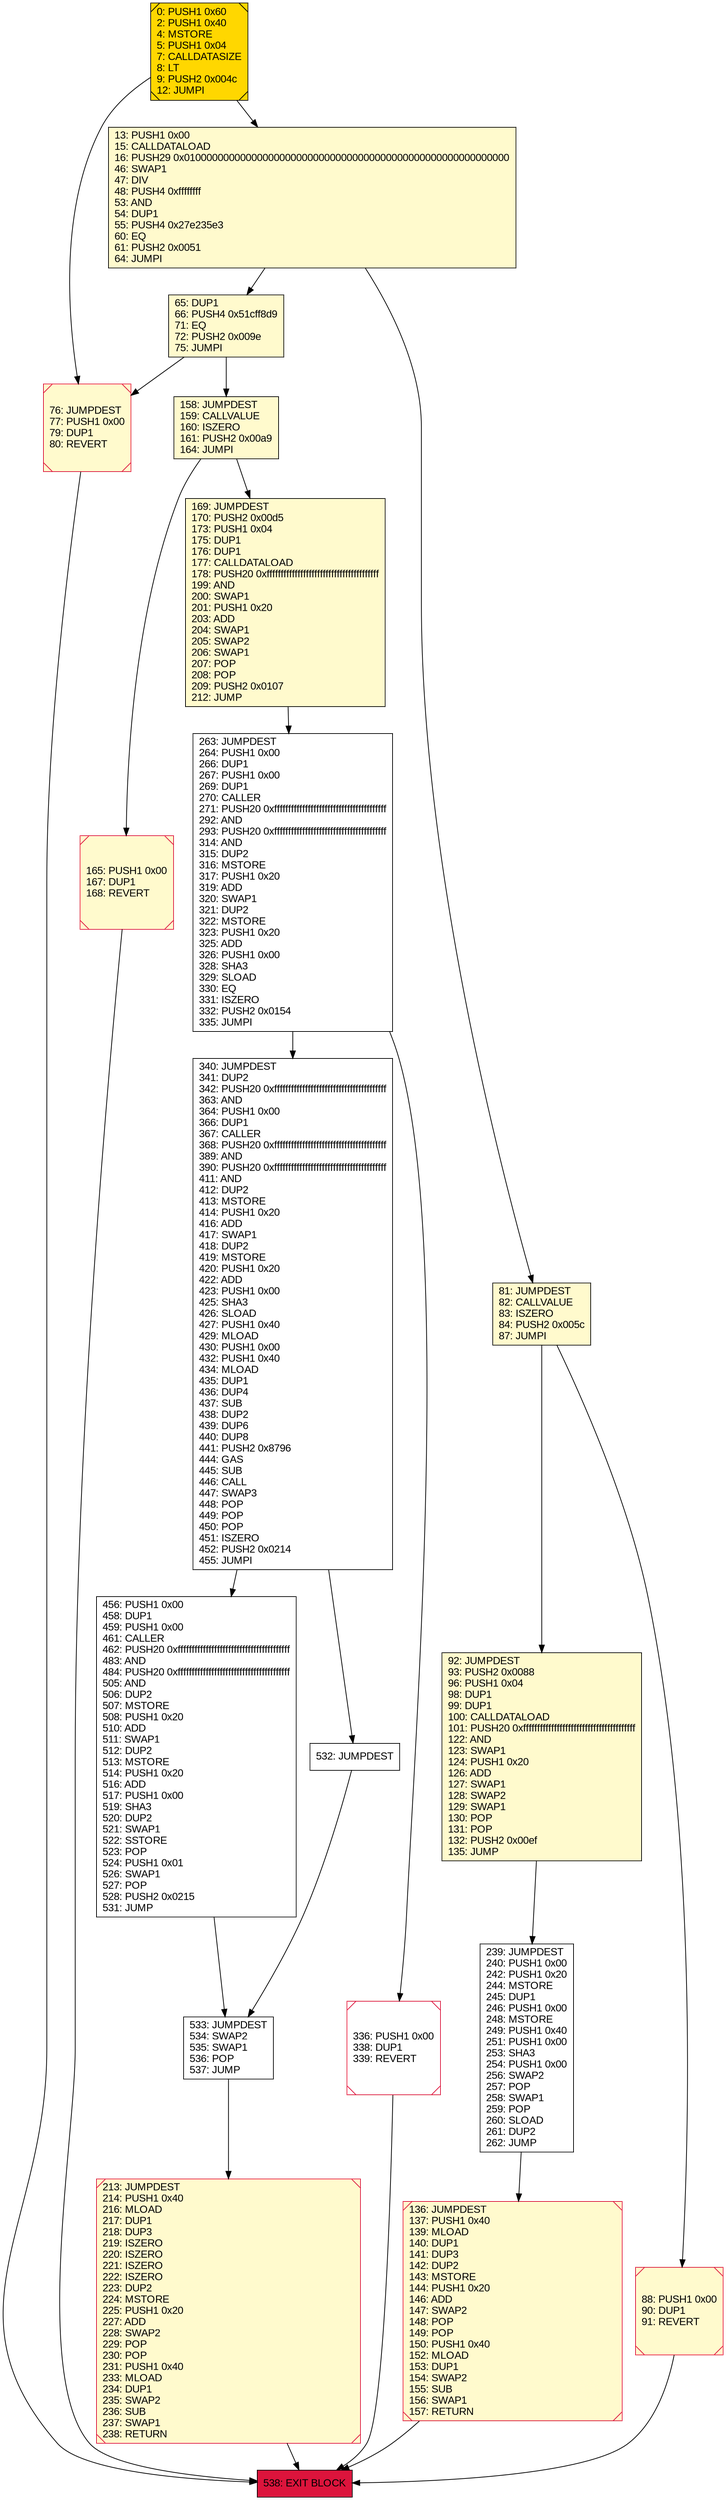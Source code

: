 digraph G {
bgcolor=transparent rankdir=UD;
node [shape=box style=filled color=black fillcolor=white fontname=arial fontcolor=black];
165 [label="165: PUSH1 0x00\l167: DUP1\l168: REVERT\l" fillcolor=lemonchiffon shape=Msquare color=crimson ];
456 [label="456: PUSH1 0x00\l458: DUP1\l459: PUSH1 0x00\l461: CALLER\l462: PUSH20 0xffffffffffffffffffffffffffffffffffffffff\l483: AND\l484: PUSH20 0xffffffffffffffffffffffffffffffffffffffff\l505: AND\l506: DUP2\l507: MSTORE\l508: PUSH1 0x20\l510: ADD\l511: SWAP1\l512: DUP2\l513: MSTORE\l514: PUSH1 0x20\l516: ADD\l517: PUSH1 0x00\l519: SHA3\l520: DUP2\l521: SWAP1\l522: SSTORE\l523: POP\l524: PUSH1 0x01\l526: SWAP1\l527: POP\l528: PUSH2 0x0215\l531: JUMP\l" ];
0 [label="0: PUSH1 0x60\l2: PUSH1 0x40\l4: MSTORE\l5: PUSH1 0x04\l7: CALLDATASIZE\l8: LT\l9: PUSH2 0x004c\l12: JUMPI\l" fillcolor=lemonchiffon shape=Msquare fillcolor=gold ];
76 [label="76: JUMPDEST\l77: PUSH1 0x00\l79: DUP1\l80: REVERT\l" fillcolor=lemonchiffon shape=Msquare color=crimson ];
213 [label="213: JUMPDEST\l214: PUSH1 0x40\l216: MLOAD\l217: DUP1\l218: DUP3\l219: ISZERO\l220: ISZERO\l221: ISZERO\l222: ISZERO\l223: DUP2\l224: MSTORE\l225: PUSH1 0x20\l227: ADD\l228: SWAP2\l229: POP\l230: POP\l231: PUSH1 0x40\l233: MLOAD\l234: DUP1\l235: SWAP2\l236: SUB\l237: SWAP1\l238: RETURN\l" fillcolor=lemonchiffon shape=Msquare color=crimson ];
340 [label="340: JUMPDEST\l341: DUP2\l342: PUSH20 0xffffffffffffffffffffffffffffffffffffffff\l363: AND\l364: PUSH1 0x00\l366: DUP1\l367: CALLER\l368: PUSH20 0xffffffffffffffffffffffffffffffffffffffff\l389: AND\l390: PUSH20 0xffffffffffffffffffffffffffffffffffffffff\l411: AND\l412: DUP2\l413: MSTORE\l414: PUSH1 0x20\l416: ADD\l417: SWAP1\l418: DUP2\l419: MSTORE\l420: PUSH1 0x20\l422: ADD\l423: PUSH1 0x00\l425: SHA3\l426: SLOAD\l427: PUSH1 0x40\l429: MLOAD\l430: PUSH1 0x00\l432: PUSH1 0x40\l434: MLOAD\l435: DUP1\l436: DUP4\l437: SUB\l438: DUP2\l439: DUP6\l440: DUP8\l441: PUSH2 0x8796\l444: GAS\l445: SUB\l446: CALL\l447: SWAP3\l448: POP\l449: POP\l450: POP\l451: ISZERO\l452: PUSH2 0x0214\l455: JUMPI\l" ];
92 [label="92: JUMPDEST\l93: PUSH2 0x0088\l96: PUSH1 0x04\l98: DUP1\l99: DUP1\l100: CALLDATALOAD\l101: PUSH20 0xffffffffffffffffffffffffffffffffffffffff\l122: AND\l123: SWAP1\l124: PUSH1 0x20\l126: ADD\l127: SWAP1\l128: SWAP2\l129: SWAP1\l130: POP\l131: POP\l132: PUSH2 0x00ef\l135: JUMP\l" fillcolor=lemonchiffon ];
169 [label="169: JUMPDEST\l170: PUSH2 0x00d5\l173: PUSH1 0x04\l175: DUP1\l176: DUP1\l177: CALLDATALOAD\l178: PUSH20 0xffffffffffffffffffffffffffffffffffffffff\l199: AND\l200: SWAP1\l201: PUSH1 0x20\l203: ADD\l204: SWAP1\l205: SWAP2\l206: SWAP1\l207: POP\l208: POP\l209: PUSH2 0x0107\l212: JUMP\l" fillcolor=lemonchiffon ];
65 [label="65: DUP1\l66: PUSH4 0x51cff8d9\l71: EQ\l72: PUSH2 0x009e\l75: JUMPI\l" fillcolor=lemonchiffon ];
81 [label="81: JUMPDEST\l82: CALLVALUE\l83: ISZERO\l84: PUSH2 0x005c\l87: JUMPI\l" fillcolor=lemonchiffon ];
336 [label="336: PUSH1 0x00\l338: DUP1\l339: REVERT\l" shape=Msquare color=crimson ];
533 [label="533: JUMPDEST\l534: SWAP2\l535: SWAP1\l536: POP\l537: JUMP\l" ];
239 [label="239: JUMPDEST\l240: PUSH1 0x00\l242: PUSH1 0x20\l244: MSTORE\l245: DUP1\l246: PUSH1 0x00\l248: MSTORE\l249: PUSH1 0x40\l251: PUSH1 0x00\l253: SHA3\l254: PUSH1 0x00\l256: SWAP2\l257: POP\l258: SWAP1\l259: POP\l260: SLOAD\l261: DUP2\l262: JUMP\l" ];
158 [label="158: JUMPDEST\l159: CALLVALUE\l160: ISZERO\l161: PUSH2 0x00a9\l164: JUMPI\l" fillcolor=lemonchiffon ];
263 [label="263: JUMPDEST\l264: PUSH1 0x00\l266: DUP1\l267: PUSH1 0x00\l269: DUP1\l270: CALLER\l271: PUSH20 0xffffffffffffffffffffffffffffffffffffffff\l292: AND\l293: PUSH20 0xffffffffffffffffffffffffffffffffffffffff\l314: AND\l315: DUP2\l316: MSTORE\l317: PUSH1 0x20\l319: ADD\l320: SWAP1\l321: DUP2\l322: MSTORE\l323: PUSH1 0x20\l325: ADD\l326: PUSH1 0x00\l328: SHA3\l329: SLOAD\l330: EQ\l331: ISZERO\l332: PUSH2 0x0154\l335: JUMPI\l" ];
88 [label="88: PUSH1 0x00\l90: DUP1\l91: REVERT\l" fillcolor=lemonchiffon shape=Msquare color=crimson ];
532 [label="532: JUMPDEST\l" ];
538 [label="538: EXIT BLOCK\l" fillcolor=crimson ];
136 [label="136: JUMPDEST\l137: PUSH1 0x40\l139: MLOAD\l140: DUP1\l141: DUP3\l142: DUP2\l143: MSTORE\l144: PUSH1 0x20\l146: ADD\l147: SWAP2\l148: POP\l149: POP\l150: PUSH1 0x40\l152: MLOAD\l153: DUP1\l154: SWAP2\l155: SUB\l156: SWAP1\l157: RETURN\l" fillcolor=lemonchiffon shape=Msquare color=crimson ];
13 [label="13: PUSH1 0x00\l15: CALLDATALOAD\l16: PUSH29 0x0100000000000000000000000000000000000000000000000000000000\l46: SWAP1\l47: DIV\l48: PUSH4 0xffffffff\l53: AND\l54: DUP1\l55: PUSH4 0x27e235e3\l60: EQ\l61: PUSH2 0x0051\l64: JUMPI\l" fillcolor=lemonchiffon ];
81 -> 88;
263 -> 336;
239 -> 136;
340 -> 456;
158 -> 165;
76 -> 538;
340 -> 532;
533 -> 213;
158 -> 169;
165 -> 538;
136 -> 538;
88 -> 538;
65 -> 158;
532 -> 533;
336 -> 538;
13 -> 65;
13 -> 81;
0 -> 76;
263 -> 340;
213 -> 538;
456 -> 533;
169 -> 263;
65 -> 76;
0 -> 13;
81 -> 92;
92 -> 239;
}